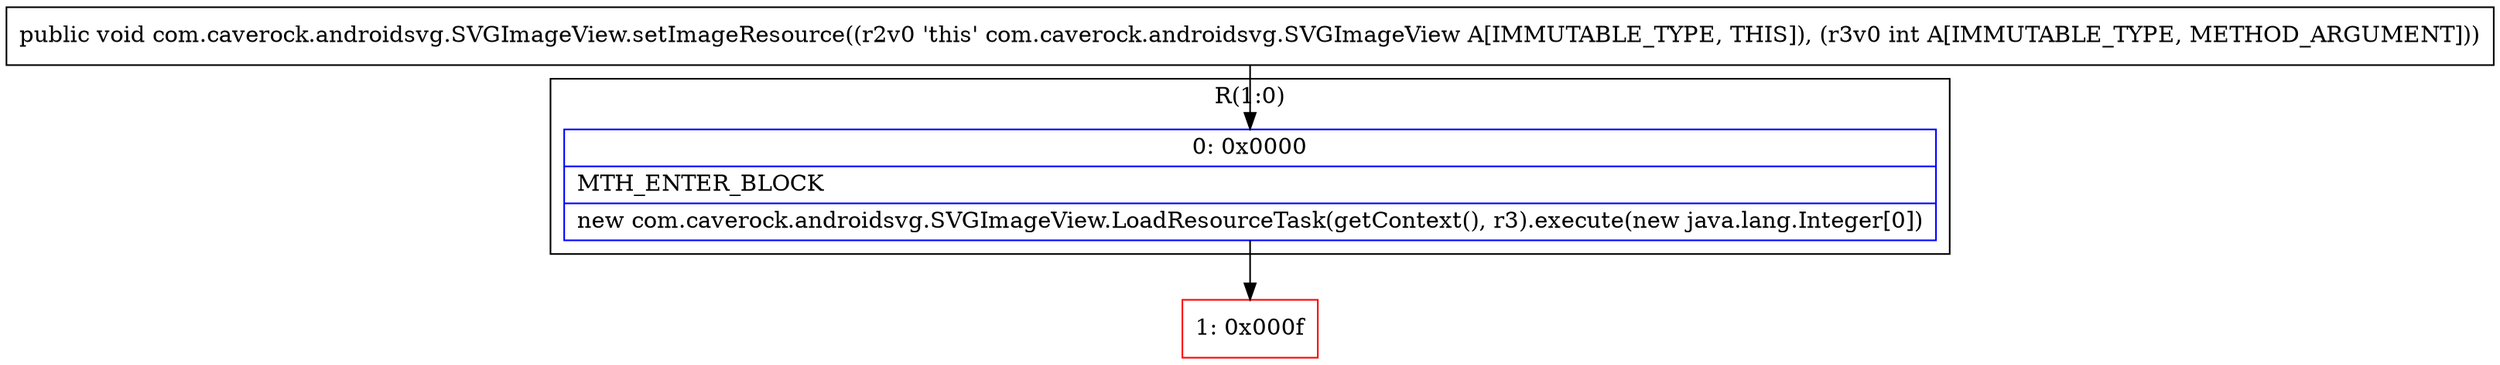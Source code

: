 digraph "CFG forcom.caverock.androidsvg.SVGImageView.setImageResource(I)V" {
subgraph cluster_Region_245997410 {
label = "R(1:0)";
node [shape=record,color=blue];
Node_0 [shape=record,label="{0\:\ 0x0000|MTH_ENTER_BLOCK\l|new com.caverock.androidsvg.SVGImageView.LoadResourceTask(getContext(), r3).execute(new java.lang.Integer[0])\l}"];
}
Node_1 [shape=record,color=red,label="{1\:\ 0x000f}"];
MethodNode[shape=record,label="{public void com.caverock.androidsvg.SVGImageView.setImageResource((r2v0 'this' com.caverock.androidsvg.SVGImageView A[IMMUTABLE_TYPE, THIS]), (r3v0 int A[IMMUTABLE_TYPE, METHOD_ARGUMENT])) }"];
MethodNode -> Node_0;
Node_0 -> Node_1;
}

